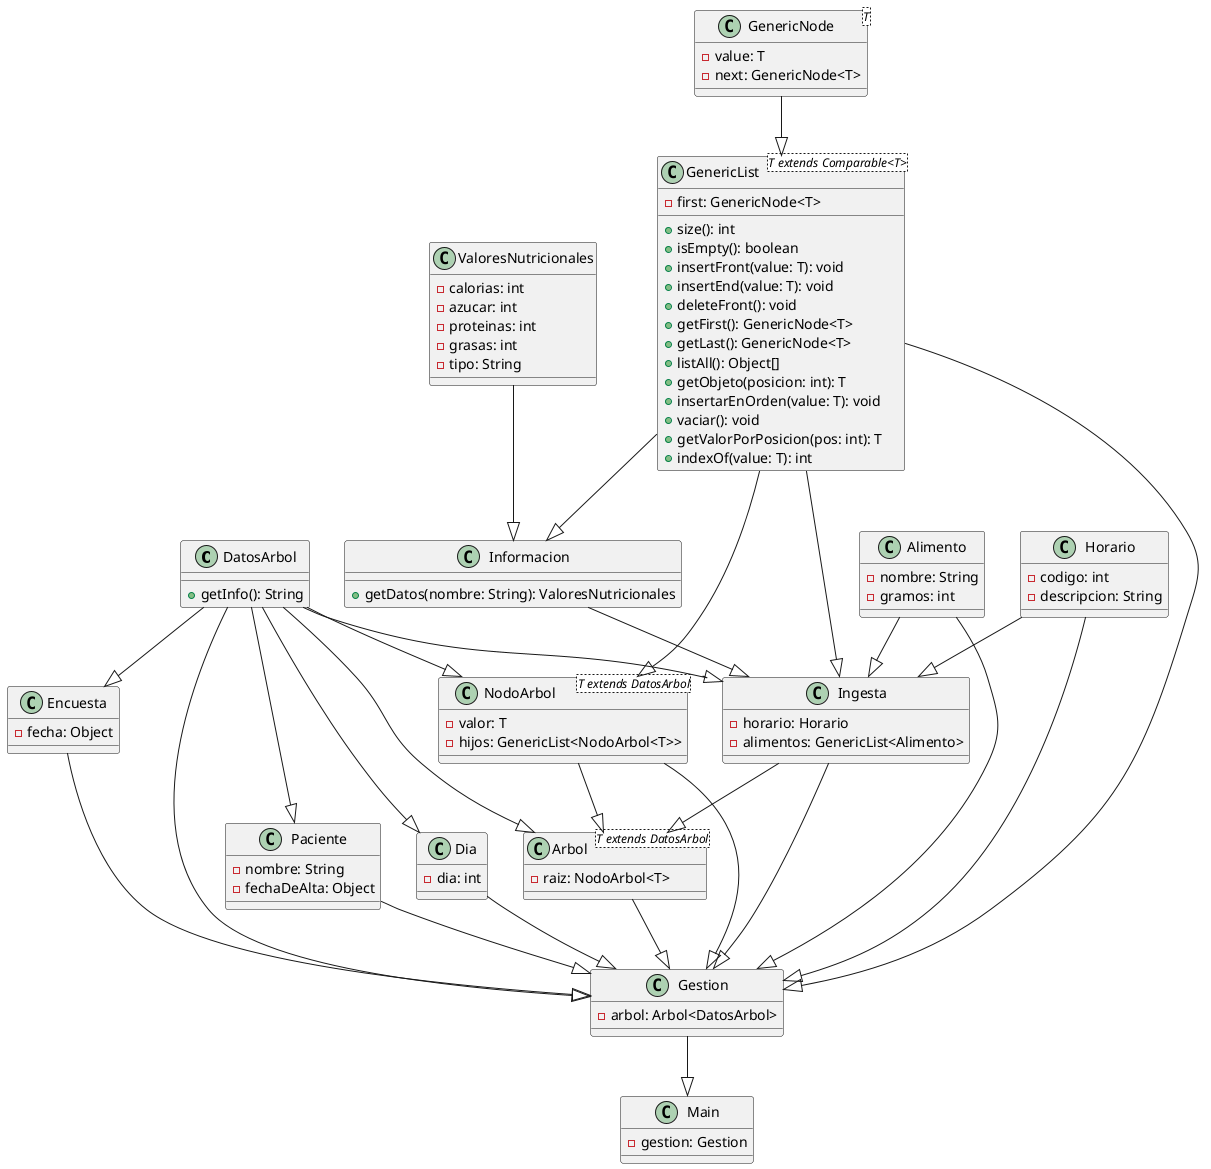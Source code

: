     @startuml

    class DatosArbol {
      +getInfo(): String
    }

    class Alimento {
      -nombre: String
      -gramos: int
    }

    class NodoArbol<T extends DatosArbol> {
      -valor: T
      -hijos: GenericList<NodoArbol<T>>
    }

    class Arbol<T extends DatosArbol> {
      -raiz: NodoArbol<T>
    }

    class GenericList<T extends Comparable<T>> {
      -first: GenericNode<T>
      +size(): int
      +isEmpty(): boolean
      +insertFront(value: T): void
      +insertEnd(value: T): void
      +deleteFront(): void
      +getFirst(): GenericNode<T>
      +getLast(): GenericNode<T>
      +listAll(): Object[]
      +getObjeto(posicion: int): T
      +insertarEnOrden(value: T): void
      +vaciar(): void
      +getValorPorPosicion(pos: int): T
      +indexOf(value: T): int
    }

    class GenericNode<T> {
      -value: T
      -next: GenericNode<T>
    }

    class Gestion {
      -arbol: Arbol<DatosArbol>
    }

    class Horario {
      -codigo: int
      -descripcion: String
    }

    class Informacion {
      +getDatos(nombre: String): ValoresNutricionales
    }

    class Ingesta {
      -horario: Horario
      -alimentos: GenericList<Alimento>
    }

    class Paciente {
      -nombre: String
      -fechaDeAlta: Object
    }

    class ValoresNutricionales {
      -calorias: int
      -azucar: int
      -proteinas: int
      -grasas: int
      -tipo: String
    }

    class Dia {
      -dia: int
    }

    class Encuesta {
      -fecha: Object
    }

    class Main{
      -gestion: Gestion
      }

    Alimento --|> Ingesta
    Alimento --|> Gestion

    Arbol --|> Gestion

    DatosArbol--|>Arbol
    DatosArbol--|>Dia
    DatosArbol--|>Encuesta
    DatosArbol--|>Gestion
    DatosArbol--|>Ingesta
    DatosArbol--|>NodoArbol
    DatosArbol--|>Paciente

    Dia --|> Gestion

    Encuesta --|> Gestion

    GenericList --|> Gestion
    GenericList--|>Informacion
    GenericList--|>Ingesta
    GenericList--|> NodoArbol

    GenericNode --|>GenericList

    Gestion--|> Main

    Horario --|>Gestion
    Horario --|>Ingesta

    Informacion--|> Ingesta

    Ingesta --|> Arbol
    Ingesta --|> Gestion

    NodoArbol --|>Arbol
    NodoArbol --|>Gestion

    Paciente --|> Gestion

    ValoresNutricionales --|> Informacion

    @enduml